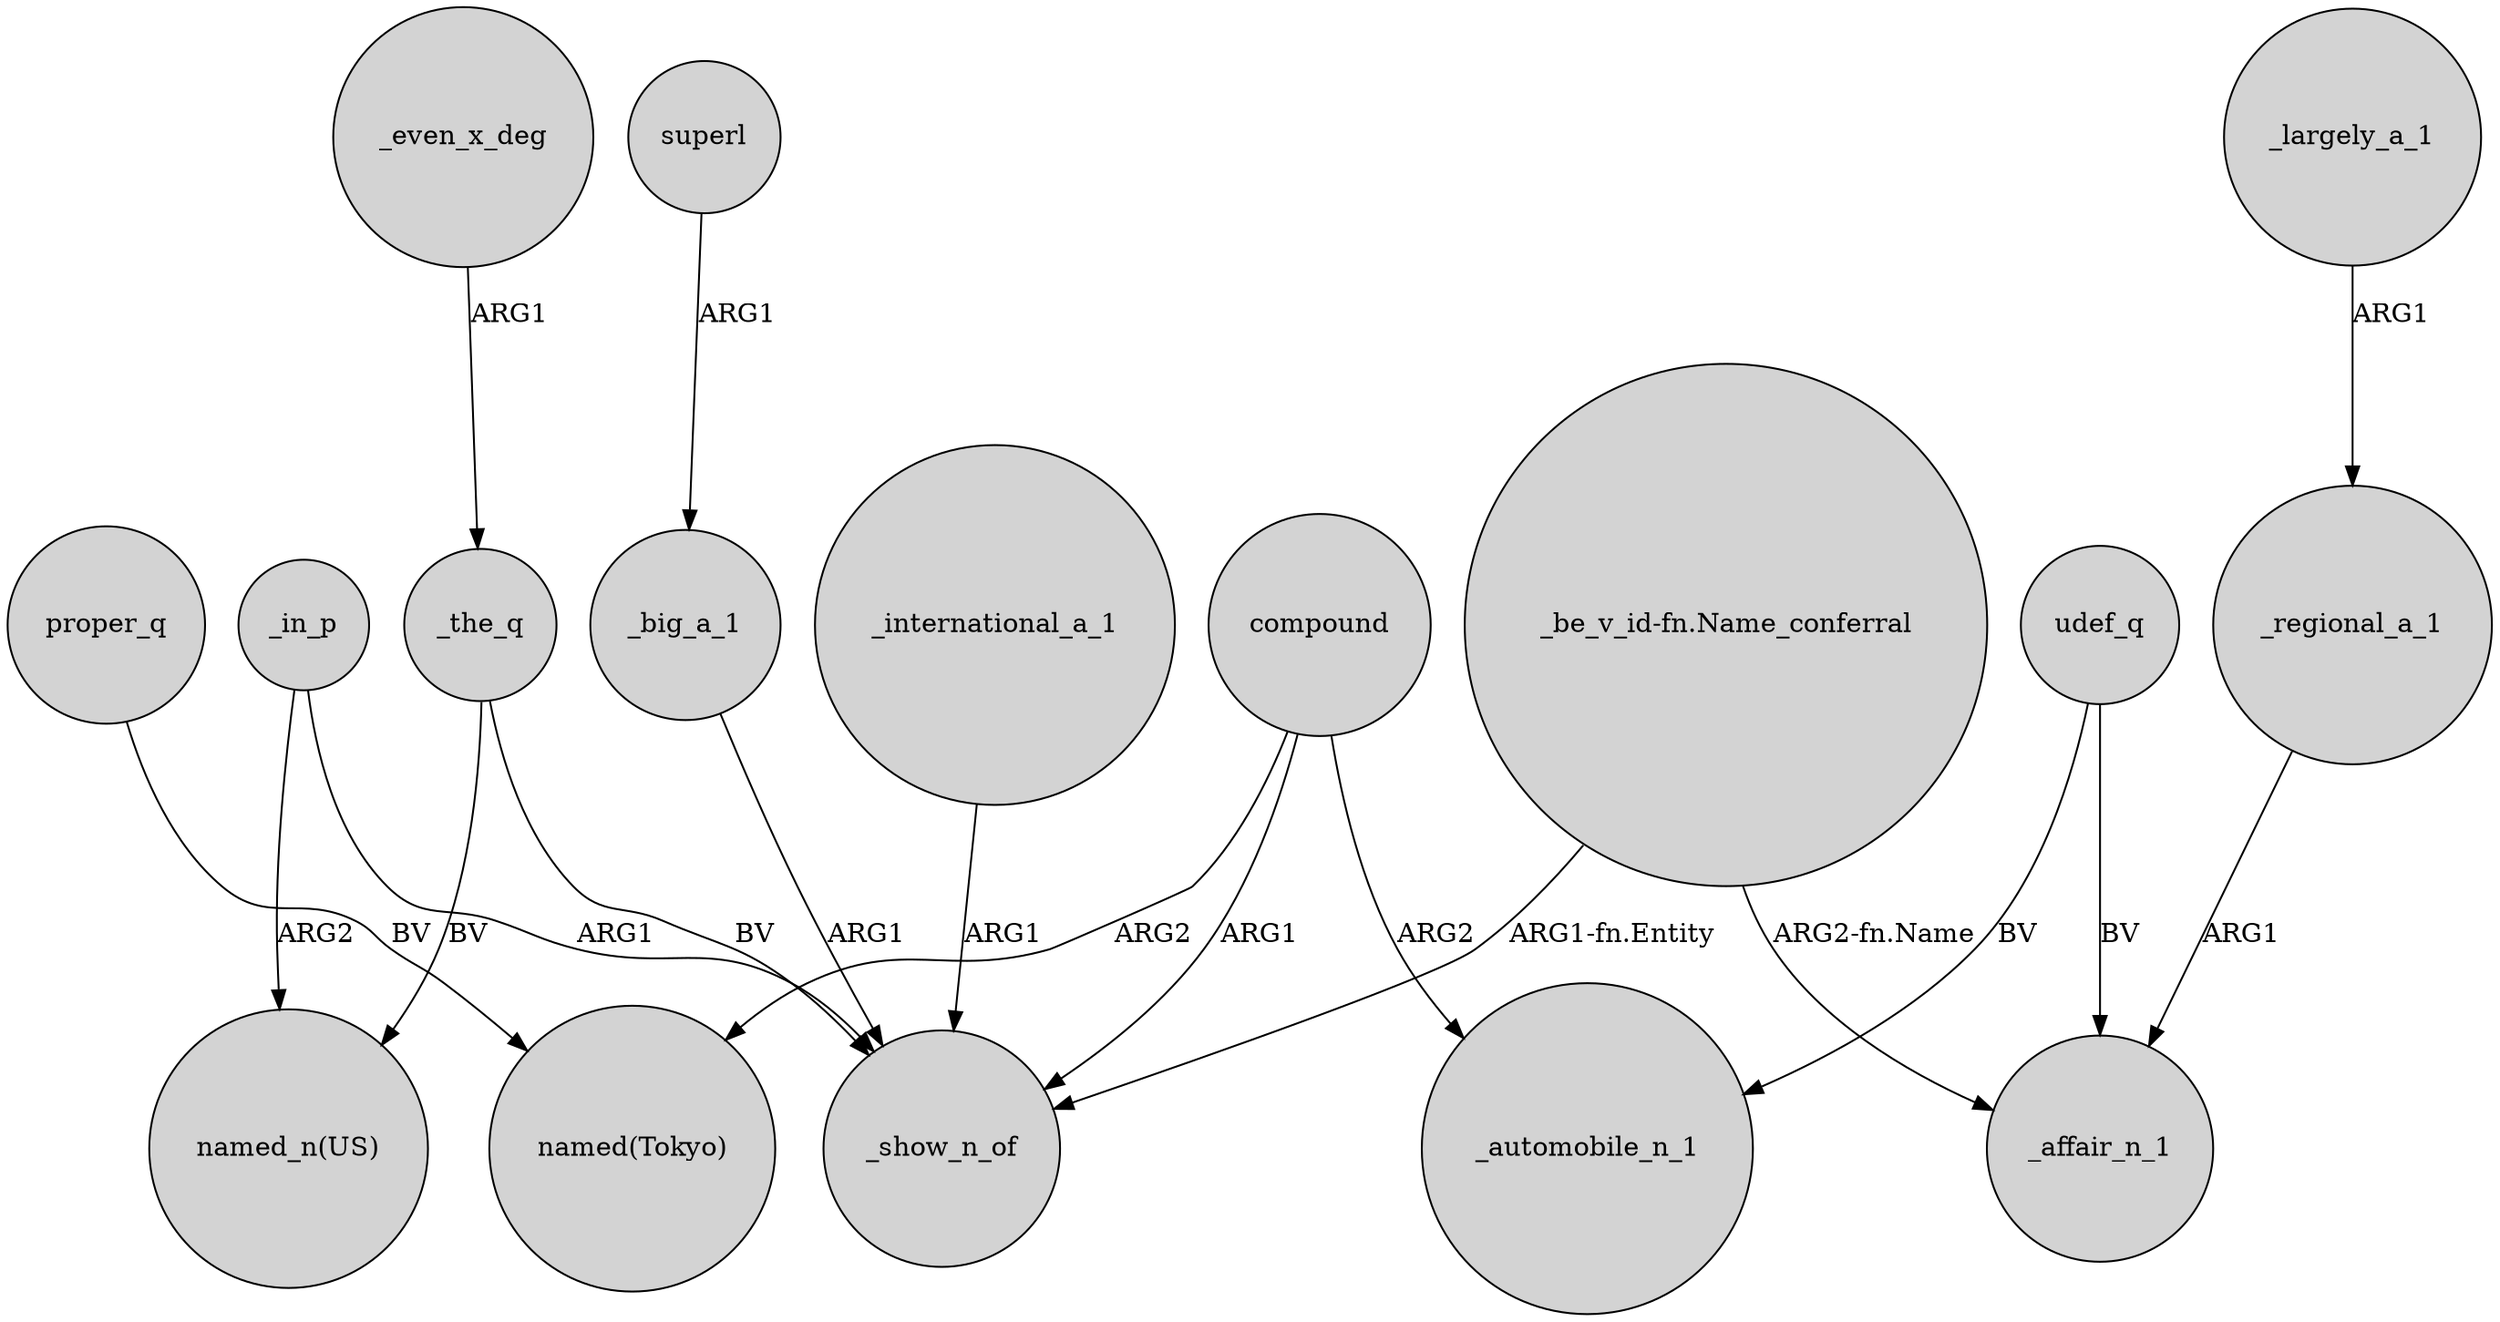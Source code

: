 digraph {
	node [shape=circle style=filled]
	proper_q -> "named(Tokyo)" [label=BV]
	_regional_a_1 -> _affair_n_1 [label=ARG1]
	superl -> _big_a_1 [label=ARG1]
	_even_x_deg -> _the_q [label=ARG1]
	_largely_a_1 -> _regional_a_1 [label=ARG1]
	_in_p -> _show_n_of [label=ARG1]
	compound -> _show_n_of [label=ARG1]
	compound -> "named(Tokyo)" [label=ARG2]
	compound -> _automobile_n_1 [label=ARG2]
	_international_a_1 -> _show_n_of [label=ARG1]
	_the_q -> _show_n_of [label=BV]
	_in_p -> "named_n(US)" [label=ARG2]
	_the_q -> "named_n(US)" [label=BV]
	"_be_v_id-fn.Name_conferral" -> _affair_n_1 [label="ARG2-fn.Name"]
	"_be_v_id-fn.Name_conferral" -> _show_n_of [label="ARG1-fn.Entity"]
	udef_q -> _automobile_n_1 [label=BV]
	_big_a_1 -> _show_n_of [label=ARG1]
	udef_q -> _affair_n_1 [label=BV]
}
